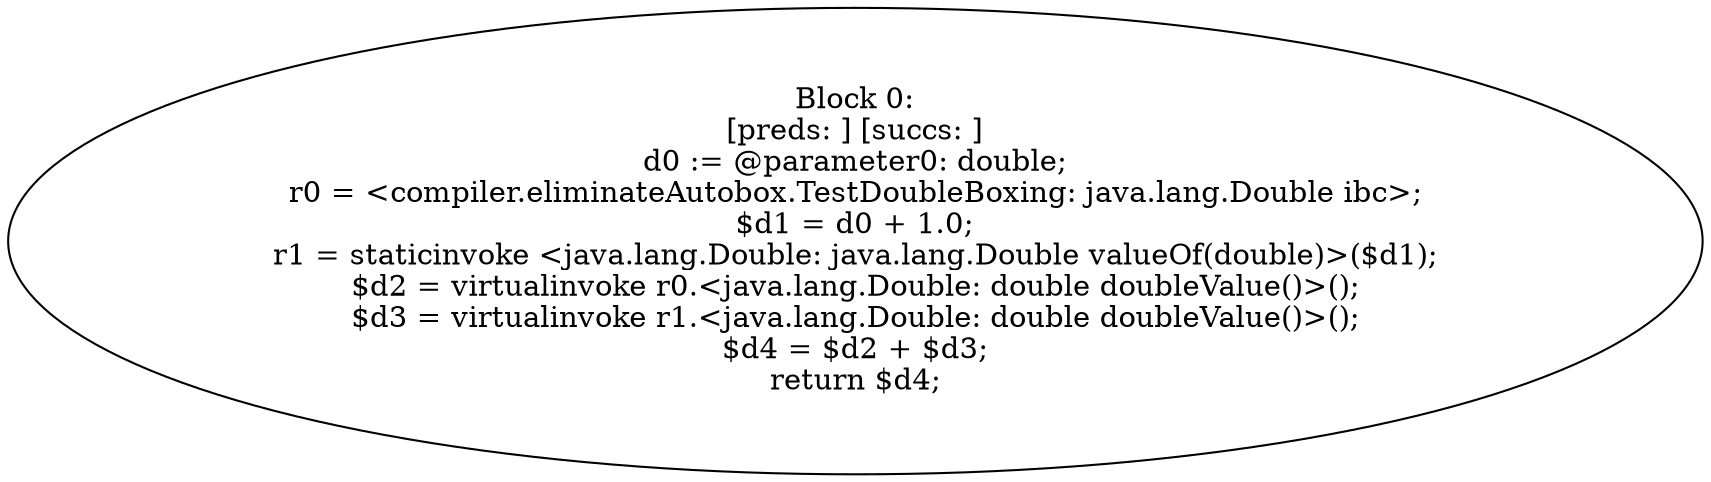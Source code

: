 digraph "unitGraph" {
    "Block 0:
[preds: ] [succs: ]
d0 := @parameter0: double;
r0 = <compiler.eliminateAutobox.TestDoubleBoxing: java.lang.Double ibc>;
$d1 = d0 + 1.0;
r1 = staticinvoke <java.lang.Double: java.lang.Double valueOf(double)>($d1);
$d2 = virtualinvoke r0.<java.lang.Double: double doubleValue()>();
$d3 = virtualinvoke r1.<java.lang.Double: double doubleValue()>();
$d4 = $d2 + $d3;
return $d4;
"
}

